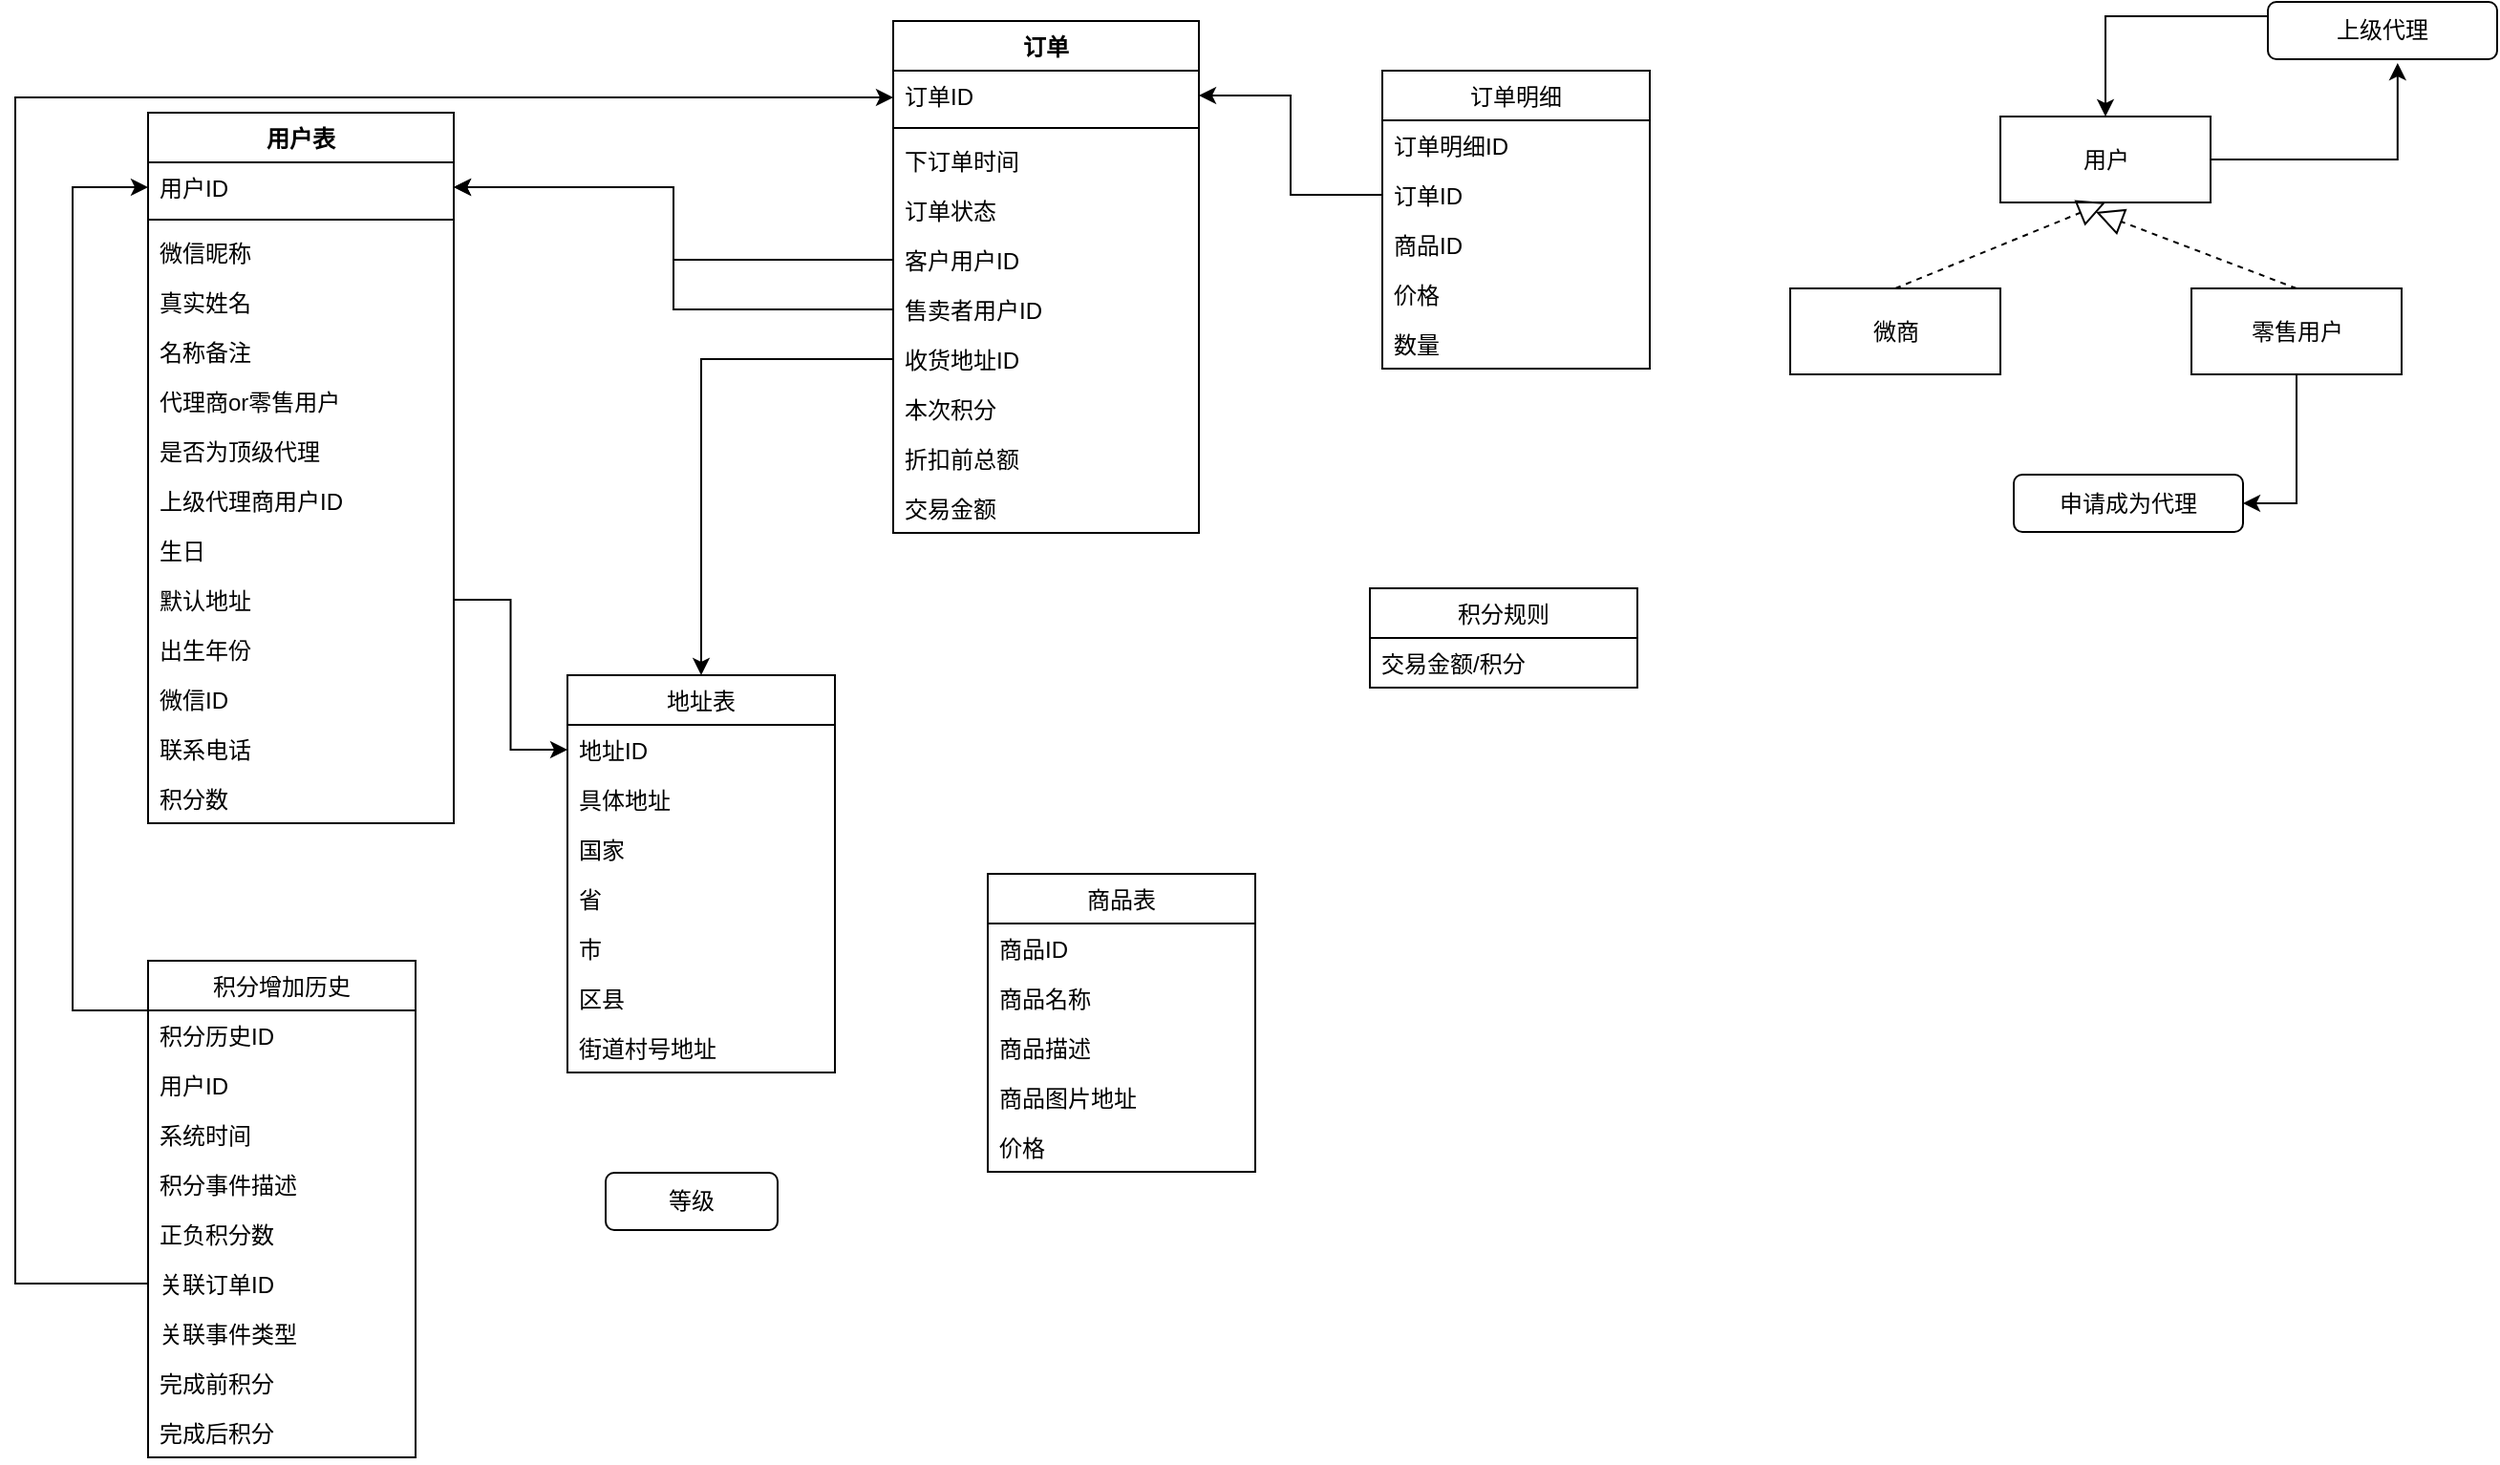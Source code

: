 <mxfile version="10.5.3" type="github"><diagram id="wkXfdIKO9ZODrjbi_YcY" name="Page-1"><mxGraphModel dx="2108" dy="670" grid="1" gridSize="10" guides="1" tooltips="1" connect="1" arrows="1" fold="1" page="1" pageScale="1" pageWidth="827" pageHeight="1169" math="0" shadow="0"><root><mxCell id="0"/><mxCell id="1" parent="0"/><mxCell id="olUVIOzuFApywW9hBpVO-19" style="edgeStyle=orthogonalEdgeStyle;rounded=0;orthogonalLoop=1;jettySize=auto;html=1;exitX=1;exitY=0.5;exitDx=0;exitDy=0;entryX=0.566;entryY=1.067;entryDx=0;entryDy=0;entryPerimeter=0;" parent="1" source="olUVIOzuFApywW9hBpVO-14" target="olUVIOzuFApywW9hBpVO-18" edge="1"><mxGeometry relative="1" as="geometry"/></mxCell><mxCell id="olUVIOzuFApywW9hBpVO-14" value="用户" style="html=1;" parent="1" vertex="1"><mxGeometry x="990" y="109" width="110" height="45" as="geometry"/></mxCell><mxCell id="olUVIOzuFApywW9hBpVO-15" value="微商" style="html=1;" parent="1" vertex="1"><mxGeometry x="880" y="199" width="110" height="45" as="geometry"/></mxCell><mxCell id="0CoItjRw3zt9DyiYsyYB-4" style="edgeStyle=orthogonalEdgeStyle;rounded=0;orthogonalLoop=1;jettySize=auto;html=1;exitX=0.5;exitY=1;exitDx=0;exitDy=0;entryX=1;entryY=0.5;entryDx=0;entryDy=0;" edge="1" parent="1" source="olUVIOzuFApywW9hBpVO-16" target="0CoItjRw3zt9DyiYsyYB-3"><mxGeometry relative="1" as="geometry"/></mxCell><mxCell id="olUVIOzuFApywW9hBpVO-16" value="零售用户" style="html=1;" parent="1" vertex="1"><mxGeometry x="1090" y="199" width="110" height="45" as="geometry"/></mxCell><mxCell id="olUVIOzuFApywW9hBpVO-20" style="edgeStyle=orthogonalEdgeStyle;rounded=0;orthogonalLoop=1;jettySize=auto;html=1;exitX=0;exitY=0.25;exitDx=0;exitDy=0;entryX=0.5;entryY=0;entryDx=0;entryDy=0;" parent="1" source="olUVIOzuFApywW9hBpVO-18" target="olUVIOzuFApywW9hBpVO-14" edge="1"><mxGeometry relative="1" as="geometry"/></mxCell><mxCell id="olUVIOzuFApywW9hBpVO-18" value="上级代理" style="rounded=1;whiteSpace=wrap;html=1;" parent="1" vertex="1"><mxGeometry x="1130" y="49" width="120" height="30" as="geometry"/></mxCell><mxCell id="olUVIOzuFApywW9hBpVO-22" value="" style="endArrow=block;dashed=1;endFill=0;endSize=12;html=1;exitX=0.5;exitY=0;exitDx=0;exitDy=0;entryX=0.5;entryY=1;entryDx=0;entryDy=0;" parent="1" source="olUVIOzuFApywW9hBpVO-15" target="olUVIOzuFApywW9hBpVO-14" edge="1"><mxGeometry width="160" relative="1" as="geometry"><mxPoint x="1050" y="309" as="sourcePoint"/><mxPoint x="980" y="139" as="targetPoint"/></mxGeometry></mxCell><mxCell id="olUVIOzuFApywW9hBpVO-23" value="" style="endArrow=block;dashed=1;endFill=0;endSize=12;html=1;exitX=0.5;exitY=0;exitDx=0;exitDy=0;" parent="1" source="olUVIOzuFApywW9hBpVO-16" edge="1"><mxGeometry width="160" relative="1" as="geometry"><mxPoint x="1050" y="309" as="sourcePoint"/><mxPoint x="1040" y="159" as="targetPoint"/></mxGeometry></mxCell><mxCell id="0CoItjRw3zt9DyiYsyYB-2" value="等级" style="rounded=1;whiteSpace=wrap;html=1;" vertex="1" parent="1"><mxGeometry x="260" y="662" width="90" height="30" as="geometry"/></mxCell><mxCell id="0CoItjRw3zt9DyiYsyYB-3" value="申请成为代理" style="rounded=1;whiteSpace=wrap;html=1;" vertex="1" parent="1"><mxGeometry x="997" y="296.5" width="120" height="30" as="geometry"/></mxCell><mxCell id="0CoItjRw3zt9DyiYsyYB-5" value="用户表" style="swimlane;fontStyle=1;align=center;verticalAlign=top;childLayout=stackLayout;horizontal=1;startSize=26;horizontalStack=0;resizeParent=1;resizeParentMax=0;resizeLast=0;collapsible=1;marginBottom=0;" vertex="1" parent="1"><mxGeometry x="20.5" y="107" width="160" height="372" as="geometry"/></mxCell><mxCell id="0CoItjRw3zt9DyiYsyYB-6" value="用户ID" style="text;strokeColor=none;fillColor=none;align=left;verticalAlign=top;spacingLeft=4;spacingRight=4;overflow=hidden;rotatable=0;points=[[0,0.5],[1,0.5]];portConstraint=eastwest;" vertex="1" parent="0CoItjRw3zt9DyiYsyYB-5"><mxGeometry y="26" width="160" height="26" as="geometry"/></mxCell><mxCell id="0CoItjRw3zt9DyiYsyYB-7" value="" style="line;strokeWidth=1;fillColor=none;align=left;verticalAlign=middle;spacingTop=-1;spacingLeft=3;spacingRight=3;rotatable=0;labelPosition=right;points=[];portConstraint=eastwest;" vertex="1" parent="0CoItjRw3zt9DyiYsyYB-5"><mxGeometry y="52" width="160" height="8" as="geometry"/></mxCell><mxCell id="0CoItjRw3zt9DyiYsyYB-8" value="微信昵称" style="text;strokeColor=none;fillColor=none;align=left;verticalAlign=top;spacingLeft=4;spacingRight=4;overflow=hidden;rotatable=0;points=[[0,0.5],[1,0.5]];portConstraint=eastwest;" vertex="1" parent="0CoItjRw3zt9DyiYsyYB-5"><mxGeometry y="60" width="160" height="26" as="geometry"/></mxCell><mxCell id="0CoItjRw3zt9DyiYsyYB-12" value="真实姓名" style="text;strokeColor=none;fillColor=none;align=left;verticalAlign=top;spacingLeft=4;spacingRight=4;overflow=hidden;rotatable=0;points=[[0,0.5],[1,0.5]];portConstraint=eastwest;" vertex="1" parent="0CoItjRw3zt9DyiYsyYB-5"><mxGeometry y="86" width="160" height="26" as="geometry"/></mxCell><mxCell id="0CoItjRw3zt9DyiYsyYB-13" value="名称备注" style="text;strokeColor=none;fillColor=none;align=left;verticalAlign=top;spacingLeft=4;spacingRight=4;overflow=hidden;rotatable=0;points=[[0,0.5],[1,0.5]];portConstraint=eastwest;" vertex="1" parent="0CoItjRw3zt9DyiYsyYB-5"><mxGeometry y="112" width="160" height="26" as="geometry"/></mxCell><mxCell id="0CoItjRw3zt9DyiYsyYB-9" value="代理商or零售用户" style="text;strokeColor=none;fillColor=none;align=left;verticalAlign=top;spacingLeft=4;spacingRight=4;overflow=hidden;rotatable=0;points=[[0,0.5],[1,0.5]];portConstraint=eastwest;" vertex="1" parent="0CoItjRw3zt9DyiYsyYB-5"><mxGeometry y="138" width="160" height="26" as="geometry"/></mxCell><mxCell id="0CoItjRw3zt9DyiYsyYB-10" value="是否为顶级代理" style="text;strokeColor=none;fillColor=none;align=left;verticalAlign=top;spacingLeft=4;spacingRight=4;overflow=hidden;rotatable=0;points=[[0,0.5],[1,0.5]];portConstraint=eastwest;" vertex="1" parent="0CoItjRw3zt9DyiYsyYB-5"><mxGeometry y="164" width="160" height="26" as="geometry"/></mxCell><mxCell id="0CoItjRw3zt9DyiYsyYB-11" value="上级代理商用户ID" style="text;strokeColor=none;fillColor=none;align=left;verticalAlign=top;spacingLeft=4;spacingRight=4;overflow=hidden;rotatable=0;points=[[0,0.5],[1,0.5]];portConstraint=eastwest;" vertex="1" parent="0CoItjRw3zt9DyiYsyYB-5"><mxGeometry y="190" width="160" height="26" as="geometry"/></mxCell><mxCell id="0CoItjRw3zt9DyiYsyYB-14" value="生日" style="text;strokeColor=none;fillColor=none;align=left;verticalAlign=top;spacingLeft=4;spacingRight=4;overflow=hidden;rotatable=0;points=[[0,0.5],[1,0.5]];portConstraint=eastwest;" vertex="1" parent="0CoItjRw3zt9DyiYsyYB-5"><mxGeometry y="216" width="160" height="26" as="geometry"/></mxCell><mxCell id="0CoItjRw3zt9DyiYsyYB-21" value="默认地址" style="text;strokeColor=none;fillColor=none;align=left;verticalAlign=top;spacingLeft=4;spacingRight=4;overflow=hidden;rotatable=0;points=[[0,0.5],[1,0.5]];portConstraint=eastwest;" vertex="1" parent="0CoItjRw3zt9DyiYsyYB-5"><mxGeometry y="242" width="160" height="26" as="geometry"/></mxCell><mxCell id="0CoItjRw3zt9DyiYsyYB-23" value="出生年份" style="text;strokeColor=none;fillColor=none;align=left;verticalAlign=top;spacingLeft=4;spacingRight=4;overflow=hidden;rotatable=0;points=[[0,0.5],[1,0.5]];portConstraint=eastwest;" vertex="1" parent="0CoItjRw3zt9DyiYsyYB-5"><mxGeometry y="268" width="160" height="26" as="geometry"/></mxCell><mxCell id="0CoItjRw3zt9DyiYsyYB-49" value="微信ID" style="text;strokeColor=none;fillColor=none;align=left;verticalAlign=top;spacingLeft=4;spacingRight=4;overflow=hidden;rotatable=0;points=[[0,0.5],[1,0.5]];portConstraint=eastwest;" vertex="1" parent="0CoItjRw3zt9DyiYsyYB-5"><mxGeometry y="294" width="160" height="26" as="geometry"/></mxCell><mxCell id="0CoItjRw3zt9DyiYsyYB-54" value="联系电话" style="text;strokeColor=none;fillColor=none;align=left;verticalAlign=top;spacingLeft=4;spacingRight=4;overflow=hidden;rotatable=0;points=[[0,0.5],[1,0.5]];portConstraint=eastwest;" vertex="1" parent="0CoItjRw3zt9DyiYsyYB-5"><mxGeometry y="320" width="160" height="26" as="geometry"/></mxCell><mxCell id="0CoItjRw3zt9DyiYsyYB-99" value="积分数" style="text;strokeColor=none;fillColor=none;align=left;verticalAlign=top;spacingLeft=4;spacingRight=4;overflow=hidden;rotatable=0;points=[[0,0.5],[1,0.5]];portConstraint=eastwest;" vertex="1" parent="0CoItjRw3zt9DyiYsyYB-5"><mxGeometry y="346" width="160" height="26" as="geometry"/></mxCell><mxCell id="0CoItjRw3zt9DyiYsyYB-16" value="地址表" style="swimlane;fontStyle=0;childLayout=stackLayout;horizontal=1;startSize=26;fillColor=none;horizontalStack=0;resizeParent=1;resizeParentMax=0;resizeLast=0;collapsible=1;marginBottom=0;" vertex="1" parent="1"><mxGeometry x="240" y="401.5" width="140" height="208" as="geometry"/></mxCell><mxCell id="0CoItjRw3zt9DyiYsyYB-17" value="地址ID" style="text;strokeColor=none;fillColor=none;align=left;verticalAlign=top;spacingLeft=4;spacingRight=4;overflow=hidden;rotatable=0;points=[[0,0.5],[1,0.5]];portConstraint=eastwest;" vertex="1" parent="0CoItjRw3zt9DyiYsyYB-16"><mxGeometry y="26" width="140" height="26" as="geometry"/></mxCell><mxCell id="0CoItjRw3zt9DyiYsyYB-18" value="具体地址" style="text;strokeColor=none;fillColor=none;align=left;verticalAlign=top;spacingLeft=4;spacingRight=4;overflow=hidden;rotatable=0;points=[[0,0.5],[1,0.5]];portConstraint=eastwest;" vertex="1" parent="0CoItjRw3zt9DyiYsyYB-16"><mxGeometry y="52" width="140" height="26" as="geometry"/></mxCell><mxCell id="0CoItjRw3zt9DyiYsyYB-19" value="国家" style="text;strokeColor=none;fillColor=none;align=left;verticalAlign=top;spacingLeft=4;spacingRight=4;overflow=hidden;rotatable=0;points=[[0,0.5],[1,0.5]];portConstraint=eastwest;" vertex="1" parent="0CoItjRw3zt9DyiYsyYB-16"><mxGeometry y="78" width="140" height="26" as="geometry"/></mxCell><mxCell id="0CoItjRw3zt9DyiYsyYB-20" value="省" style="text;strokeColor=none;fillColor=none;align=left;verticalAlign=top;spacingLeft=4;spacingRight=4;overflow=hidden;rotatable=0;points=[[0,0.5],[1,0.5]];portConstraint=eastwest;" vertex="1" parent="0CoItjRw3zt9DyiYsyYB-16"><mxGeometry y="104" width="140" height="26" as="geometry"/></mxCell><mxCell id="0CoItjRw3zt9DyiYsyYB-59" value="市" style="text;strokeColor=none;fillColor=none;align=left;verticalAlign=top;spacingLeft=4;spacingRight=4;overflow=hidden;rotatable=0;points=[[0,0.5],[1,0.5]];portConstraint=eastwest;" vertex="1" parent="0CoItjRw3zt9DyiYsyYB-16"><mxGeometry y="130" width="140" height="26" as="geometry"/></mxCell><mxCell id="0CoItjRw3zt9DyiYsyYB-60" value="区县" style="text;strokeColor=none;fillColor=none;align=left;verticalAlign=top;spacingLeft=4;spacingRight=4;overflow=hidden;rotatable=0;points=[[0,0.5],[1,0.5]];portConstraint=eastwest;" vertex="1" parent="0CoItjRw3zt9DyiYsyYB-16"><mxGeometry y="156" width="140" height="26" as="geometry"/></mxCell><mxCell id="0CoItjRw3zt9DyiYsyYB-61" value="街道村号地址" style="text;strokeColor=none;fillColor=none;align=left;verticalAlign=top;spacingLeft=4;spacingRight=4;overflow=hidden;rotatable=0;points=[[0,0.5],[1,0.5]];portConstraint=eastwest;" vertex="1" parent="0CoItjRw3zt9DyiYsyYB-16"><mxGeometry y="182" width="140" height="26" as="geometry"/></mxCell><mxCell id="0CoItjRw3zt9DyiYsyYB-22" style="edgeStyle=orthogonalEdgeStyle;rounded=0;orthogonalLoop=1;jettySize=auto;html=1;entryX=0;entryY=0.5;entryDx=0;entryDy=0;" edge="1" parent="1" source="0CoItjRw3zt9DyiYsyYB-21" target="0CoItjRw3zt9DyiYsyYB-17"><mxGeometry relative="1" as="geometry"/></mxCell><mxCell id="0CoItjRw3zt9DyiYsyYB-24" value="商品表" style="swimlane;fontStyle=0;childLayout=stackLayout;horizontal=1;startSize=26;fillColor=none;horizontalStack=0;resizeParent=1;resizeParentMax=0;resizeLast=0;collapsible=1;marginBottom=0;" vertex="1" parent="1"><mxGeometry x="460" y="505.5" width="140" height="156" as="geometry"/></mxCell><mxCell id="0CoItjRw3zt9DyiYsyYB-25" value="商品ID" style="text;strokeColor=none;fillColor=none;align=left;verticalAlign=top;spacingLeft=4;spacingRight=4;overflow=hidden;rotatable=0;points=[[0,0.5],[1,0.5]];portConstraint=eastwest;" vertex="1" parent="0CoItjRw3zt9DyiYsyYB-24"><mxGeometry y="26" width="140" height="26" as="geometry"/></mxCell><mxCell id="0CoItjRw3zt9DyiYsyYB-26" value="商品名称" style="text;strokeColor=none;fillColor=none;align=left;verticalAlign=top;spacingLeft=4;spacingRight=4;overflow=hidden;rotatable=0;points=[[0,0.5],[1,0.5]];portConstraint=eastwest;" vertex="1" parent="0CoItjRw3zt9DyiYsyYB-24"><mxGeometry y="52" width="140" height="26" as="geometry"/></mxCell><mxCell id="0CoItjRw3zt9DyiYsyYB-27" value="商品描述" style="text;strokeColor=none;fillColor=none;align=left;verticalAlign=top;spacingLeft=4;spacingRight=4;overflow=hidden;rotatable=0;points=[[0,0.5],[1,0.5]];portConstraint=eastwest;" vertex="1" parent="0CoItjRw3zt9DyiYsyYB-24"><mxGeometry y="78" width="140" height="26" as="geometry"/></mxCell><mxCell id="0CoItjRw3zt9DyiYsyYB-28" value="商品图片地址" style="text;strokeColor=none;fillColor=none;align=left;verticalAlign=top;spacingLeft=4;spacingRight=4;overflow=hidden;rotatable=0;points=[[0,0.5],[1,0.5]];portConstraint=eastwest;" vertex="1" parent="0CoItjRw3zt9DyiYsyYB-24"><mxGeometry y="104" width="140" height="26" as="geometry"/></mxCell><mxCell id="0CoItjRw3zt9DyiYsyYB-41" value="价格" style="text;strokeColor=none;fillColor=none;align=left;verticalAlign=top;spacingLeft=4;spacingRight=4;overflow=hidden;rotatable=0;points=[[0,0.5],[1,0.5]];portConstraint=eastwest;" vertex="1" parent="0CoItjRw3zt9DyiYsyYB-24"><mxGeometry y="130" width="140" height="26" as="geometry"/></mxCell><mxCell id="0CoItjRw3zt9DyiYsyYB-37" value="订单" style="swimlane;fontStyle=1;align=center;verticalAlign=top;childLayout=stackLayout;horizontal=1;startSize=26;horizontalStack=0;resizeParent=1;resizeParentMax=0;resizeLast=0;collapsible=1;marginBottom=0;" vertex="1" parent="1"><mxGeometry x="410.5" y="59" width="160" height="268" as="geometry"/></mxCell><mxCell id="0CoItjRw3zt9DyiYsyYB-38" value="订单ID" style="text;strokeColor=none;fillColor=none;align=left;verticalAlign=top;spacingLeft=4;spacingRight=4;overflow=hidden;rotatable=0;points=[[0,0.5],[1,0.5]];portConstraint=eastwest;" vertex="1" parent="0CoItjRw3zt9DyiYsyYB-37"><mxGeometry y="26" width="160" height="26" as="geometry"/></mxCell><mxCell id="0CoItjRw3zt9DyiYsyYB-39" value="" style="line;strokeWidth=1;fillColor=none;align=left;verticalAlign=middle;spacingTop=-1;spacingLeft=3;spacingRight=3;rotatable=0;labelPosition=right;points=[];portConstraint=eastwest;" vertex="1" parent="0CoItjRw3zt9DyiYsyYB-37"><mxGeometry y="52" width="160" height="8" as="geometry"/></mxCell><mxCell id="0CoItjRw3zt9DyiYsyYB-40" value="下订单时间" style="text;strokeColor=none;fillColor=none;align=left;verticalAlign=top;spacingLeft=4;spacingRight=4;overflow=hidden;rotatable=0;points=[[0,0.5],[1,0.5]];portConstraint=eastwest;" vertex="1" parent="0CoItjRw3zt9DyiYsyYB-37"><mxGeometry y="60" width="160" height="26" as="geometry"/></mxCell><mxCell id="0CoItjRw3zt9DyiYsyYB-47" value="订单状态" style="text;strokeColor=none;fillColor=none;align=left;verticalAlign=top;spacingLeft=4;spacingRight=4;overflow=hidden;rotatable=0;points=[[0,0.5],[1,0.5]];portConstraint=eastwest;" vertex="1" parent="0CoItjRw3zt9DyiYsyYB-37"><mxGeometry y="86" width="160" height="26" as="geometry"/></mxCell><mxCell id="0CoItjRw3zt9DyiYsyYB-48" value="客户用户ID" style="text;strokeColor=none;fillColor=none;align=left;verticalAlign=top;spacingLeft=4;spacingRight=4;overflow=hidden;rotatable=0;points=[[0,0.5],[1,0.5]];portConstraint=eastwest;" vertex="1" parent="0CoItjRw3zt9DyiYsyYB-37"><mxGeometry y="112" width="160" height="26" as="geometry"/></mxCell><mxCell id="0CoItjRw3zt9DyiYsyYB-50" value="售卖者用户ID" style="text;strokeColor=none;fillColor=none;align=left;verticalAlign=top;spacingLeft=4;spacingRight=4;overflow=hidden;rotatable=0;points=[[0,0.5],[1,0.5]];portConstraint=eastwest;" vertex="1" parent="0CoItjRw3zt9DyiYsyYB-37"><mxGeometry y="138" width="160" height="26" as="geometry"/></mxCell><mxCell id="0CoItjRw3zt9DyiYsyYB-51" value="收货地址ID" style="text;strokeColor=none;fillColor=none;align=left;verticalAlign=top;spacingLeft=4;spacingRight=4;overflow=hidden;rotatable=0;points=[[0,0.5],[1,0.5]];portConstraint=eastwest;" vertex="1" parent="0CoItjRw3zt9DyiYsyYB-37"><mxGeometry y="164" width="160" height="26" as="geometry"/></mxCell><mxCell id="0CoItjRw3zt9DyiYsyYB-62" value="本次积分" style="text;strokeColor=none;fillColor=none;align=left;verticalAlign=top;spacingLeft=4;spacingRight=4;overflow=hidden;rotatable=0;points=[[0,0.5],[1,0.5]];portConstraint=eastwest;" vertex="1" parent="0CoItjRw3zt9DyiYsyYB-37"><mxGeometry y="190" width="160" height="26" as="geometry"/></mxCell><mxCell id="0CoItjRw3zt9DyiYsyYB-80" value="折扣前总额" style="text;strokeColor=none;fillColor=none;align=left;verticalAlign=top;spacingLeft=4;spacingRight=4;overflow=hidden;rotatable=0;points=[[0,0.5],[1,0.5]];portConstraint=eastwest;" vertex="1" parent="0CoItjRw3zt9DyiYsyYB-37"><mxGeometry y="216" width="160" height="26" as="geometry"/></mxCell><mxCell id="0CoItjRw3zt9DyiYsyYB-81" value="交易金额" style="text;strokeColor=none;fillColor=none;align=left;verticalAlign=top;spacingLeft=4;spacingRight=4;overflow=hidden;rotatable=0;points=[[0,0.5],[1,0.5]];portConstraint=eastwest;" vertex="1" parent="0CoItjRw3zt9DyiYsyYB-37"><mxGeometry y="242" width="160" height="26" as="geometry"/></mxCell><mxCell id="0CoItjRw3zt9DyiYsyYB-56" style="edgeStyle=orthogonalEdgeStyle;rounded=0;orthogonalLoop=1;jettySize=auto;html=1;exitX=0;exitY=0.5;exitDx=0;exitDy=0;entryX=1;entryY=0.5;entryDx=0;entryDy=0;" edge="1" parent="1" source="0CoItjRw3zt9DyiYsyYB-50" target="0CoItjRw3zt9DyiYsyYB-6"><mxGeometry relative="1" as="geometry"/></mxCell><mxCell id="0CoItjRw3zt9DyiYsyYB-58" style="edgeStyle=orthogonalEdgeStyle;rounded=0;orthogonalLoop=1;jettySize=auto;html=1;exitX=0;exitY=0.5;exitDx=0;exitDy=0;" edge="1" parent="1" source="0CoItjRw3zt9DyiYsyYB-48" target="0CoItjRw3zt9DyiYsyYB-6"><mxGeometry relative="1" as="geometry"/></mxCell><mxCell id="0CoItjRw3zt9DyiYsyYB-72" value="订单明细" style="swimlane;fontStyle=0;childLayout=stackLayout;horizontal=1;startSize=26;fillColor=none;horizontalStack=0;resizeParent=1;resizeParentMax=0;resizeLast=0;collapsible=1;marginBottom=0;" vertex="1" parent="1"><mxGeometry x="666.5" y="85" width="140" height="156" as="geometry"/></mxCell><mxCell id="0CoItjRw3zt9DyiYsyYB-73" value="订单明细ID" style="text;strokeColor=none;fillColor=none;align=left;verticalAlign=top;spacingLeft=4;spacingRight=4;overflow=hidden;rotatable=0;points=[[0,0.5],[1,0.5]];portConstraint=eastwest;" vertex="1" parent="0CoItjRw3zt9DyiYsyYB-72"><mxGeometry y="26" width="140" height="26" as="geometry"/></mxCell><mxCell id="0CoItjRw3zt9DyiYsyYB-74" value="订单ID" style="text;strokeColor=none;fillColor=none;align=left;verticalAlign=top;spacingLeft=4;spacingRight=4;overflow=hidden;rotatable=0;points=[[0,0.5],[1,0.5]];portConstraint=eastwest;" vertex="1" parent="0CoItjRw3zt9DyiYsyYB-72"><mxGeometry y="52" width="140" height="26" as="geometry"/></mxCell><mxCell id="0CoItjRw3zt9DyiYsyYB-75" value="商品ID" style="text;strokeColor=none;fillColor=none;align=left;verticalAlign=top;spacingLeft=4;spacingRight=4;overflow=hidden;rotatable=0;points=[[0,0.5],[1,0.5]];portConstraint=eastwest;" vertex="1" parent="0CoItjRw3zt9DyiYsyYB-72"><mxGeometry y="78" width="140" height="26" as="geometry"/></mxCell><mxCell id="0CoItjRw3zt9DyiYsyYB-77" value="价格" style="text;strokeColor=none;fillColor=none;align=left;verticalAlign=top;spacingLeft=4;spacingRight=4;overflow=hidden;rotatable=0;points=[[0,0.5],[1,0.5]];portConstraint=eastwest;" vertex="1" parent="0CoItjRw3zt9DyiYsyYB-72"><mxGeometry y="104" width="140" height="26" as="geometry"/></mxCell><mxCell id="0CoItjRw3zt9DyiYsyYB-84" value="数量" style="text;strokeColor=none;fillColor=none;align=left;verticalAlign=top;spacingLeft=4;spacingRight=4;overflow=hidden;rotatable=0;points=[[0,0.5],[1,0.5]];portConstraint=eastwest;" vertex="1" parent="0CoItjRw3zt9DyiYsyYB-72"><mxGeometry y="130" width="140" height="26" as="geometry"/></mxCell><mxCell id="0CoItjRw3zt9DyiYsyYB-79" style="edgeStyle=orthogonalEdgeStyle;rounded=0;orthogonalLoop=1;jettySize=auto;html=1;exitX=0;exitY=0.5;exitDx=0;exitDy=0;entryX=1;entryY=0.5;entryDx=0;entryDy=0;" edge="1" parent="1" source="0CoItjRw3zt9DyiYsyYB-74" target="0CoItjRw3zt9DyiYsyYB-38"><mxGeometry relative="1" as="geometry"/></mxCell><mxCell id="0CoItjRw3zt9DyiYsyYB-83" style="edgeStyle=orthogonalEdgeStyle;rounded=0;orthogonalLoop=1;jettySize=auto;html=1;exitX=0;exitY=0.5;exitDx=0;exitDy=0;entryX=0.5;entryY=0;entryDx=0;entryDy=0;" edge="1" parent="1" source="0CoItjRw3zt9DyiYsyYB-51" target="0CoItjRw3zt9DyiYsyYB-16"><mxGeometry relative="1" as="geometry"/></mxCell><mxCell id="0CoItjRw3zt9DyiYsyYB-85" value="积分规则" style="swimlane;fontStyle=0;childLayout=stackLayout;horizontal=1;startSize=26;fillColor=none;horizontalStack=0;resizeParent=1;resizeParentMax=0;resizeLast=0;collapsible=1;marginBottom=0;" vertex="1" parent="1"><mxGeometry x="660" y="356" width="140" height="52" as="geometry"/></mxCell><mxCell id="0CoItjRw3zt9DyiYsyYB-86" value="交易金额/积分" style="text;strokeColor=none;fillColor=none;align=left;verticalAlign=top;spacingLeft=4;spacingRight=4;overflow=hidden;rotatable=0;points=[[0,0.5],[1,0.5]];portConstraint=eastwest;" vertex="1" parent="0CoItjRw3zt9DyiYsyYB-85"><mxGeometry y="26" width="140" height="26" as="geometry"/></mxCell><mxCell id="0CoItjRw3zt9DyiYsyYB-89" value="积分增加历史" style="swimlane;fontStyle=0;childLayout=stackLayout;horizontal=1;startSize=26;fillColor=none;horizontalStack=0;resizeParent=1;resizeParentMax=0;resizeLast=0;collapsible=1;marginBottom=0;" vertex="1" parent="1"><mxGeometry x="20.5" y="551" width="140" height="260" as="geometry"/></mxCell><mxCell id="0CoItjRw3zt9DyiYsyYB-90" value="积分历史ID" style="text;strokeColor=none;fillColor=none;align=left;verticalAlign=top;spacingLeft=4;spacingRight=4;overflow=hidden;rotatable=0;points=[[0,0.5],[1,0.5]];portConstraint=eastwest;" vertex="1" parent="0CoItjRw3zt9DyiYsyYB-89"><mxGeometry y="26" width="140" height="26" as="geometry"/></mxCell><mxCell id="0CoItjRw3zt9DyiYsyYB-95" value="用户ID" style="text;strokeColor=none;fillColor=none;align=left;verticalAlign=top;spacingLeft=4;spacingRight=4;overflow=hidden;rotatable=0;points=[[0,0.5],[1,0.5]];portConstraint=eastwest;" vertex="1" parent="0CoItjRw3zt9DyiYsyYB-89"><mxGeometry y="52" width="140" height="26" as="geometry"/></mxCell><mxCell id="0CoItjRw3zt9DyiYsyYB-92" value="系统时间" style="text;strokeColor=none;fillColor=none;align=left;verticalAlign=top;spacingLeft=4;spacingRight=4;overflow=hidden;rotatable=0;points=[[0,0.5],[1,0.5]];portConstraint=eastwest;" vertex="1" parent="0CoItjRw3zt9DyiYsyYB-89"><mxGeometry y="78" width="140" height="26" as="geometry"/></mxCell><mxCell id="0CoItjRw3zt9DyiYsyYB-93" value="积分事件描述" style="text;strokeColor=none;fillColor=none;align=left;verticalAlign=top;spacingLeft=4;spacingRight=4;overflow=hidden;rotatable=0;points=[[0,0.5],[1,0.5]];portConstraint=eastwest;" vertex="1" parent="0CoItjRw3zt9DyiYsyYB-89"><mxGeometry y="104" width="140" height="26" as="geometry"/></mxCell><mxCell id="0CoItjRw3zt9DyiYsyYB-94" value="正负积分数" style="text;strokeColor=none;fillColor=none;align=left;verticalAlign=top;spacingLeft=4;spacingRight=4;overflow=hidden;rotatable=0;points=[[0,0.5],[1,0.5]];portConstraint=eastwest;" vertex="1" parent="0CoItjRw3zt9DyiYsyYB-89"><mxGeometry y="130" width="140" height="26" as="geometry"/></mxCell><mxCell id="0CoItjRw3zt9DyiYsyYB-97" value="关联订单ID" style="text;strokeColor=none;fillColor=none;align=left;verticalAlign=top;spacingLeft=4;spacingRight=4;overflow=hidden;rotatable=0;points=[[0,0.5],[1,0.5]];portConstraint=eastwest;" vertex="1" parent="0CoItjRw3zt9DyiYsyYB-89"><mxGeometry y="156" width="140" height="26" as="geometry"/></mxCell><mxCell id="0CoItjRw3zt9DyiYsyYB-111" value="关联事件类型" style="text;strokeColor=none;fillColor=none;align=left;verticalAlign=top;spacingLeft=4;spacingRight=4;overflow=hidden;rotatable=0;points=[[0,0.5],[1,0.5]];portConstraint=eastwest;" vertex="1" parent="0CoItjRw3zt9DyiYsyYB-89"><mxGeometry y="182" width="140" height="26" as="geometry"/></mxCell><mxCell id="0CoItjRw3zt9DyiYsyYB-112" value="完成前积分" style="text;strokeColor=none;fillColor=none;align=left;verticalAlign=top;spacingLeft=4;spacingRight=4;overflow=hidden;rotatable=0;points=[[0,0.5],[1,0.5]];portConstraint=eastwest;" vertex="1" parent="0CoItjRw3zt9DyiYsyYB-89"><mxGeometry y="208" width="140" height="26" as="geometry"/></mxCell><mxCell id="0CoItjRw3zt9DyiYsyYB-113" value="完成后积分" style="text;strokeColor=none;fillColor=none;align=left;verticalAlign=top;spacingLeft=4;spacingRight=4;overflow=hidden;rotatable=0;points=[[0,0.5],[1,0.5]];portConstraint=eastwest;" vertex="1" parent="0CoItjRw3zt9DyiYsyYB-89"><mxGeometry y="234" width="140" height="26" as="geometry"/></mxCell><mxCell id="0CoItjRw3zt9DyiYsyYB-96" style="edgeStyle=orthogonalEdgeStyle;rounded=0;orthogonalLoop=1;jettySize=auto;html=1;exitX=0;exitY=0.5;exitDx=0;exitDy=0;entryX=0;entryY=0.5;entryDx=0;entryDy=0;" edge="1" parent="1" source="0CoItjRw3zt9DyiYsyYB-95" target="0CoItjRw3zt9DyiYsyYB-6"><mxGeometry relative="1" as="geometry"><Array as="points"><mxPoint x="-19" y="577"/><mxPoint x="-19" y="146"/></Array></mxGeometry></mxCell><mxCell id="0CoItjRw3zt9DyiYsyYB-98" style="edgeStyle=orthogonalEdgeStyle;rounded=0;orthogonalLoop=1;jettySize=auto;html=1;exitX=0;exitY=0.5;exitDx=0;exitDy=0;entryX=0;entryY=0.5;entryDx=0;entryDy=0;" edge="1" parent="1" source="0CoItjRw3zt9DyiYsyYB-97" target="0CoItjRw3zt9DyiYsyYB-38"><mxGeometry relative="1" as="geometry"><Array as="points"><mxPoint x="-49" y="720"/><mxPoint x="-49" y="99"/></Array></mxGeometry></mxCell></root></mxGraphModel></diagram></mxfile>